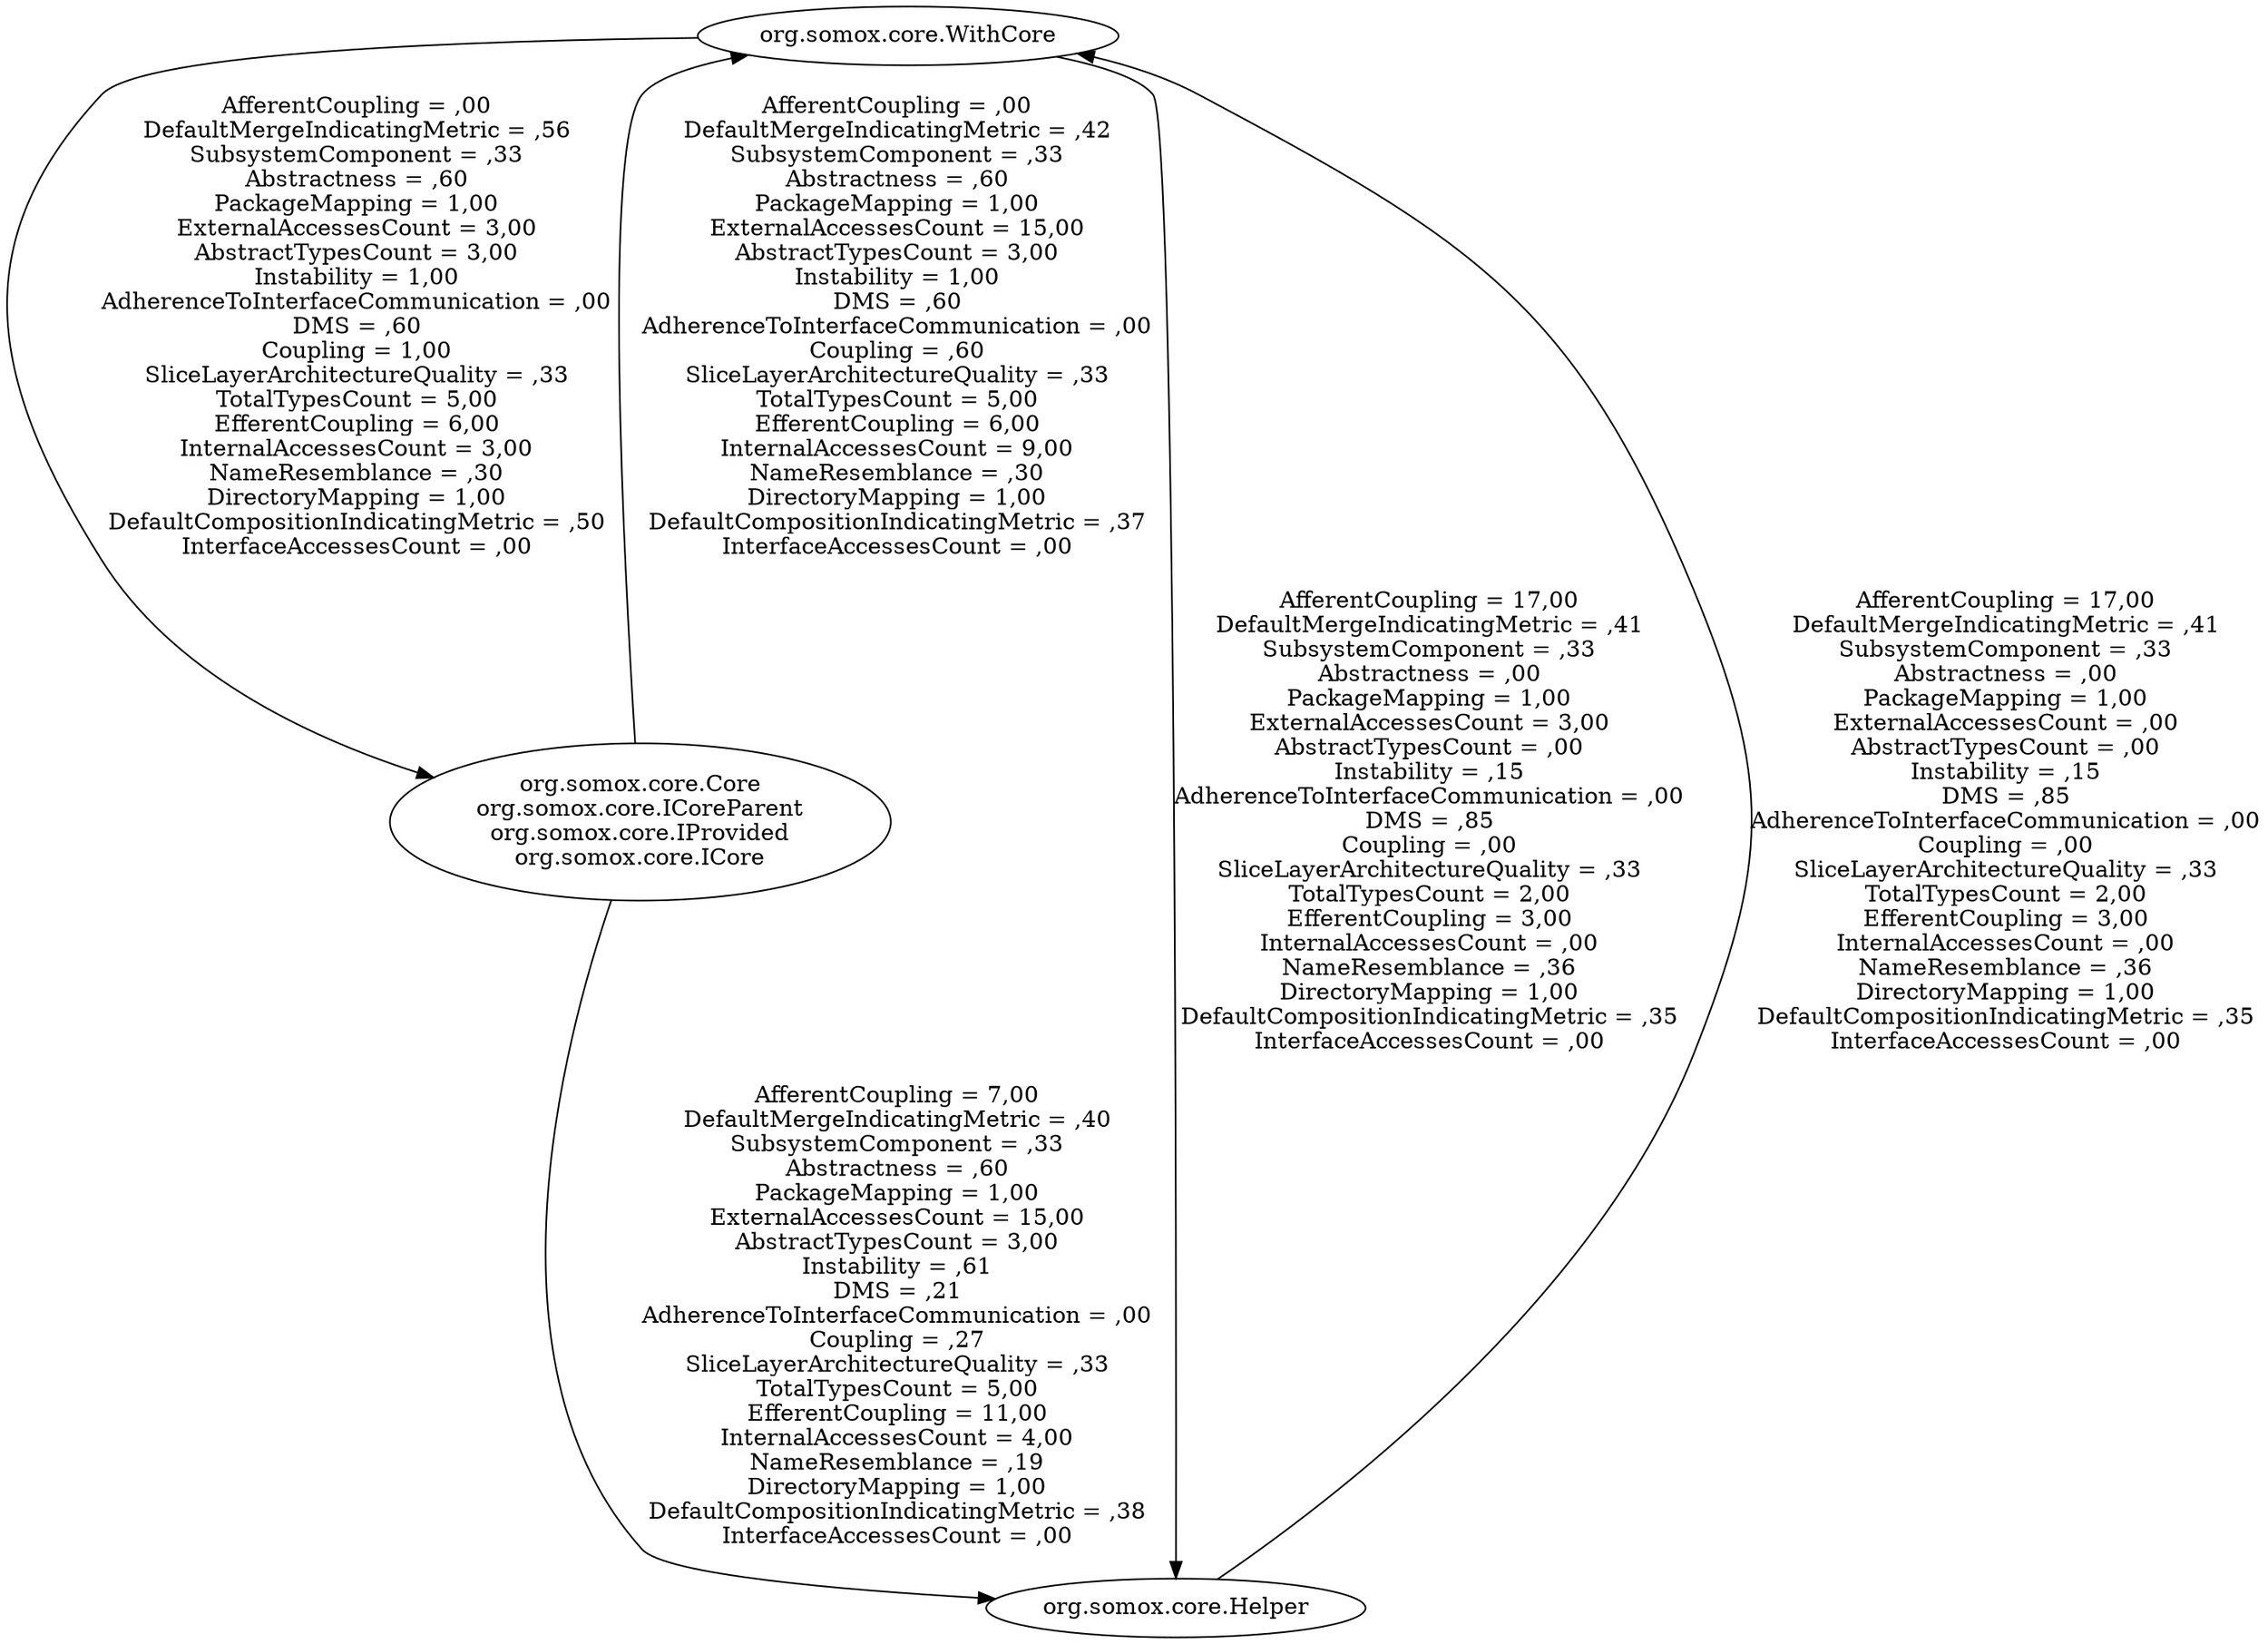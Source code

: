 digraph G {
"org.somox.core.WithCore";
"org.somox.core.Core\norg.somox.core.ICoreParent\norg.somox.core.IProvided\norg.somox.core.ICore";
"org.somox.core.Helper";
"org.somox.core.Core\norg.somox.core.ICoreParent\norg.somox.core.IProvided\norg.somox.core.ICore" -> "org.somox.core.Helper" [label="AfferentCoupling = 7,00\nDefaultMergeIndicatingMetric = ,40\nSubsystemComponent = ,33\nAbstractness = ,60\nPackageMapping = 1,00\nExternalAccessesCount = 15,00\nAbstractTypesCount = 3,00\nInstability = ,61\nDMS = ,21\nAdherenceToInterfaceCommunication = ,00\nCoupling = ,27\nSliceLayerArchitectureQuality = ,33\nTotalTypesCount = 5,00\nEfferentCoupling = 11,00\nInternalAccessesCount = 4,00\nNameResemblance = ,19\nDirectoryMapping = 1,00\nDefaultCompositionIndicatingMetric = ,38\nInterfaceAccessesCount = ,00\n"];
"org.somox.core.Helper" -> "org.somox.core.WithCore" [label="AfferentCoupling = 17,00\nDefaultMergeIndicatingMetric = ,41\nSubsystemComponent = ,33\nAbstractness = ,00\nPackageMapping = 1,00\nExternalAccessesCount = ,00\nAbstractTypesCount = ,00\nInstability = ,15\nDMS = ,85\nAdherenceToInterfaceCommunication = ,00\nCoupling = ,00\nSliceLayerArchitectureQuality = ,33\nTotalTypesCount = 2,00\nEfferentCoupling = 3,00\nInternalAccessesCount = ,00\nNameResemblance = ,36\nDirectoryMapping = 1,00\nDefaultCompositionIndicatingMetric = ,35\nInterfaceAccessesCount = ,00\n"];
"org.somox.core.WithCore" -> "org.somox.core.Helper" [label="AfferentCoupling = 17,00\nDefaultMergeIndicatingMetric = ,41\nSubsystemComponent = ,33\nAbstractness = ,00\nPackageMapping = 1,00\nExternalAccessesCount = 3,00\nAbstractTypesCount = ,00\nInstability = ,15\nAdherenceToInterfaceCommunication = ,00\nDMS = ,85\nCoupling = ,00\nSliceLayerArchitectureQuality = ,33\nTotalTypesCount = 2,00\nEfferentCoupling = 3,00\nInternalAccessesCount = ,00\nNameResemblance = ,36\nDirectoryMapping = 1,00\nDefaultCompositionIndicatingMetric = ,35\nInterfaceAccessesCount = ,00\n"];
"org.somox.core.Core\norg.somox.core.ICoreParent\norg.somox.core.IProvided\norg.somox.core.ICore" -> "org.somox.core.WithCore" [label="AfferentCoupling = ,00\nDefaultMergeIndicatingMetric = ,42\nSubsystemComponent = ,33\nAbstractness = ,60\nPackageMapping = 1,00\nExternalAccessesCount = 15,00\nAbstractTypesCount = 3,00\nInstability = 1,00\nDMS = ,60\nAdherenceToInterfaceCommunication = ,00\nCoupling = ,60\nSliceLayerArchitectureQuality = ,33\nTotalTypesCount = 5,00\nEfferentCoupling = 6,00\nInternalAccessesCount = 9,00\nNameResemblance = ,30\nDirectoryMapping = 1,00\nDefaultCompositionIndicatingMetric = ,37\nInterfaceAccessesCount = ,00\n"];
"org.somox.core.WithCore" -> "org.somox.core.Core\norg.somox.core.ICoreParent\norg.somox.core.IProvided\norg.somox.core.ICore" [label="AfferentCoupling = ,00\nDefaultMergeIndicatingMetric = ,56\nSubsystemComponent = ,33\nAbstractness = ,60\nPackageMapping = 1,00\nExternalAccessesCount = 3,00\nAbstractTypesCount = 3,00\nInstability = 1,00\nAdherenceToInterfaceCommunication = ,00\nDMS = ,60\nCoupling = 1,00\nSliceLayerArchitectureQuality = ,33\nTotalTypesCount = 5,00\nEfferentCoupling = 6,00\nInternalAccessesCount = 3,00\nNameResemblance = ,30\nDirectoryMapping = 1,00\nDefaultCompositionIndicatingMetric = ,50\nInterfaceAccessesCount = ,00\n"];
}

